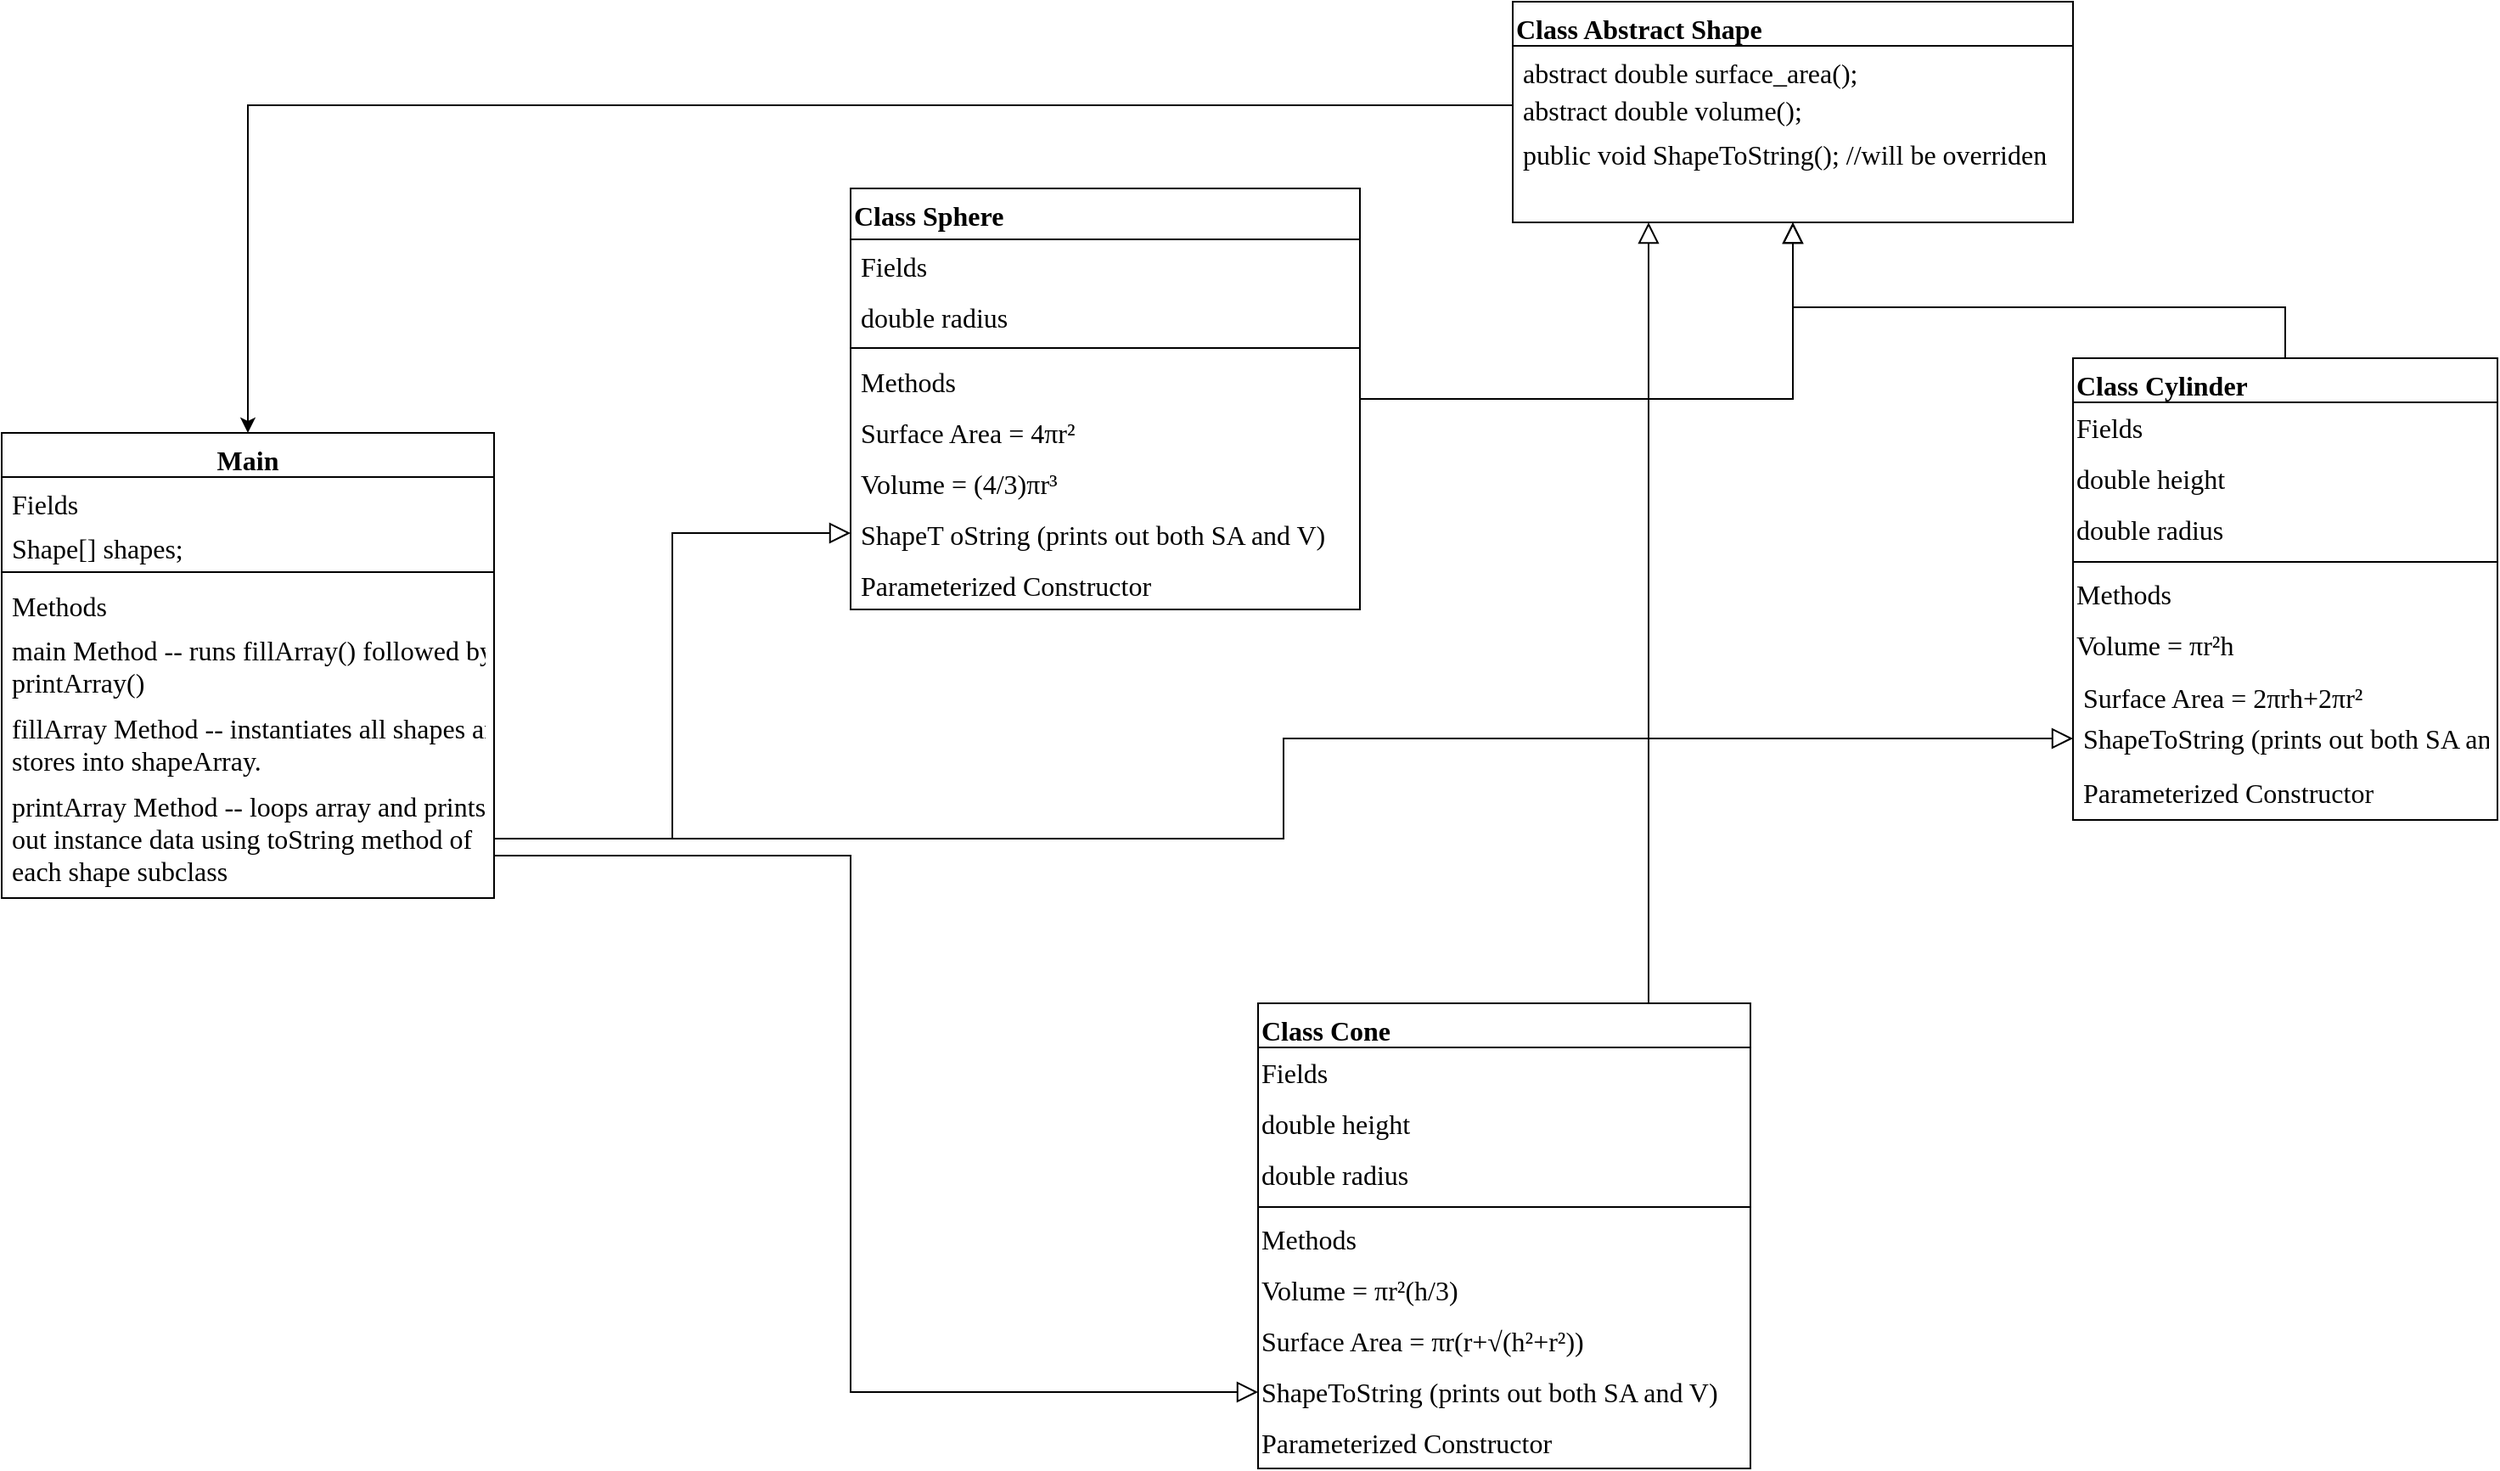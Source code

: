 <mxfile version="20.3.0" type="device"><diagram id="C5RBs43oDa-KdzZeNtuy" name="Page-1"><mxGraphModel dx="2130" dy="898" grid="1" gridSize="10" guides="1" tooltips="1" connect="1" arrows="1" fold="1" page="1" pageScale="1" pageWidth="827" pageHeight="1169" math="0" shadow="0"><root><mxCell id="WIyWlLk6GJQsqaUBKTNV-0"/><mxCell id="WIyWlLk6GJQsqaUBKTNV-1" parent="WIyWlLk6GJQsqaUBKTNV-0"/><mxCell id="zkfFHV4jXpPFQw0GAbJ--0" value="Class Abstract Shape" style="swimlane;fontStyle=1;align=left;verticalAlign=top;childLayout=stackLayout;horizontal=1;startSize=26;horizontalStack=0;resizeParent=1;resizeLast=0;collapsible=1;marginBottom=0;rounded=0;shadow=0;strokeWidth=1;fontFamily=Times New Roman;fontSize=16;" parent="WIyWlLk6GJQsqaUBKTNV-1" vertex="1"><mxGeometry x="120" y="60" width="330" height="130" as="geometry"><mxRectangle x="30" y="50" width="160" height="26" as="alternateBounds"/></mxGeometry></mxCell><mxCell id="zkfFHV4jXpPFQw0GAbJ--1" value="abstract double surface_area();" style="text;align=left;verticalAlign=top;spacingLeft=4;spacingRight=4;overflow=hidden;rotatable=0;points=[[0,0.5],[1,0.5]];portConstraint=eastwest;fontFamily=Times New Roman;fontSize=16;" parent="zkfFHV4jXpPFQw0GAbJ--0" vertex="1"><mxGeometry y="26" width="330" height="22" as="geometry"/></mxCell><mxCell id="zkfFHV4jXpPFQw0GAbJ--2" value="abstract double volume();" style="text;align=left;verticalAlign=top;spacingLeft=4;spacingRight=4;overflow=hidden;rotatable=0;points=[[0,0.5],[1,0.5]];portConstraint=eastwest;rounded=0;shadow=0;html=0;fontFamily=Times New Roman;fontSize=16;" parent="zkfFHV4jXpPFQw0GAbJ--0" vertex="1"><mxGeometry y="48" width="330" height="26" as="geometry"/></mxCell><mxCell id="TdL7iUFp42CipsH5Wr8y-1" value="public void ShapeToString(); //will be overriden" style="text;align=left;verticalAlign=top;spacingLeft=4;spacingRight=4;overflow=hidden;rotatable=0;points=[[0,0.5],[1,0.5]];portConstraint=eastwest;rounded=0;shadow=0;html=0;fontFamily=Times New Roman;fontSize=16;" vertex="1" parent="zkfFHV4jXpPFQw0GAbJ--0"><mxGeometry y="74" width="330" height="26" as="geometry"/></mxCell><mxCell id="zkfFHV4jXpPFQw0GAbJ--6" value="Class Cone" style="swimlane;fontStyle=1;align=left;verticalAlign=top;childLayout=stackLayout;horizontal=1;startSize=26;horizontalStack=0;resizeParent=1;resizeLast=0;collapsible=1;marginBottom=0;rounded=0;shadow=0;strokeWidth=1;fontFamily=Times New Roman;fontSize=16;" parent="WIyWlLk6GJQsqaUBKTNV-1" vertex="1"><mxGeometry x="-30" y="650" width="290" height="274" as="geometry"><mxRectangle x="130" y="380" width="160" height="26" as="alternateBounds"/></mxGeometry></mxCell><mxCell id="VFTQwc6tG4OV-4kIlMC4-46" value="&lt;font style=&quot;font-size: 16px;&quot;&gt;Fields&lt;br style=&quot;font-size: 16px;&quot;&gt;&lt;/font&gt;" style="text;html=1;align=left;verticalAlign=middle;resizable=0;points=[];autosize=1;strokeColor=none;fillColor=none;fontSize=16;fontFamily=Times New Roman;" parent="zkfFHV4jXpPFQw0GAbJ--6" vertex="1"><mxGeometry y="26" width="290" height="30" as="geometry"/></mxCell><mxCell id="VFTQwc6tG4OV-4kIlMC4-3" value="double height" style="text;html=1;align=left;verticalAlign=middle;resizable=0;points=[];autosize=1;strokeColor=none;fillColor=none;fontSize=16;fontFamily=Times New Roman;" parent="zkfFHV4jXpPFQw0GAbJ--6" vertex="1"><mxGeometry y="56" width="290" height="30" as="geometry"/></mxCell><mxCell id="VFTQwc6tG4OV-4kIlMC4-45" value="double radius" style="text;html=1;align=left;verticalAlign=middle;resizable=0;points=[];autosize=1;strokeColor=none;fillColor=none;fontSize=16;fontFamily=Times New Roman;" parent="zkfFHV4jXpPFQw0GAbJ--6" vertex="1"><mxGeometry y="86" width="290" height="30" as="geometry"/></mxCell><mxCell id="VFTQwc6tG4OV-4kIlMC4-48" value="" style="line;strokeWidth=1;fillColor=none;align=left;verticalAlign=middle;spacingTop=-1;spacingLeft=3;spacingRight=3;rotatable=0;labelPosition=right;points=[];portConstraint=eastwest;strokeColor=inherit;fontFamily=Times New Roman;fontSize=16;" parent="zkfFHV4jXpPFQw0GAbJ--6" vertex="1"><mxGeometry y="116" width="290" height="8" as="geometry"/></mxCell><mxCell id="VFTQwc6tG4OV-4kIlMC4-42" value="Methods" style="text;html=1;align=left;verticalAlign=middle;resizable=0;points=[];autosize=1;strokeColor=none;fillColor=none;fontSize=16;fontFamily=Times New Roman;" parent="zkfFHV4jXpPFQw0GAbJ--6" vertex="1"><mxGeometry y="124" width="290" height="30" as="geometry"/></mxCell><mxCell id="VFTQwc6tG4OV-4kIlMC4-43" value="Volume = πr²(h/3)" style="text;html=1;align=left;verticalAlign=middle;resizable=0;points=[];autosize=1;strokeColor=none;fillColor=none;fontSize=16;fontFamily=Times New Roman;" parent="zkfFHV4jXpPFQw0GAbJ--6" vertex="1"><mxGeometry y="154" width="290" height="30" as="geometry"/></mxCell><mxCell id="VFTQwc6tG4OV-4kIlMC4-2" value="&lt;font style=&quot;font-size: 16px;&quot;&gt;Surface Area = πr(r+√(h²+r²))&lt;/font&gt;" style="text;html=1;align=left;verticalAlign=middle;resizable=0;points=[];autosize=1;strokeColor=none;fillColor=none;fontSize=16;fontFamily=Times New Roman;" parent="zkfFHV4jXpPFQw0GAbJ--6" vertex="1"><mxGeometry y="184" width="290" height="30" as="geometry"/></mxCell><mxCell id="VFTQwc6tG4OV-4kIlMC4-60" value="ShapeToString (prints out&amp;nbsp;&lt;span style=&quot;padding: 0px; margin: 0px; font-size: 16px;&quot;&gt;both SA and V&lt;/span&gt;)" style="text;html=1;align=left;verticalAlign=middle;resizable=0;points=[];autosize=1;strokeColor=none;fillColor=none;fontSize=16;fontFamily=Times New Roman;" parent="zkfFHV4jXpPFQw0GAbJ--6" vertex="1"><mxGeometry y="214" width="290" height="30" as="geometry"/></mxCell><mxCell id="VFTQwc6tG4OV-4kIlMC4-65" value="Parameterized Constructor" style="text;html=1;align=left;verticalAlign=middle;resizable=0;points=[];autosize=1;strokeColor=none;fillColor=none;fontSize=16;fontFamily=Times New Roman;" parent="zkfFHV4jXpPFQw0GAbJ--6" vertex="1"><mxGeometry y="244" width="290" height="30" as="geometry"/></mxCell><mxCell id="zkfFHV4jXpPFQw0GAbJ--12" value="" style="endArrow=block;endSize=10;endFill=0;shadow=0;strokeWidth=1;rounded=0;edgeStyle=elbowEdgeStyle;elbow=vertical;fontFamily=Times New Roman;fontSize=16;align=left;" parent="WIyWlLk6GJQsqaUBKTNV-1" source="zkfFHV4jXpPFQw0GAbJ--6" target="zkfFHV4jXpPFQw0GAbJ--0" edge="1"><mxGeometry width="160" relative="1" as="geometry"><mxPoint x="66" y="293" as="sourcePoint"/><mxPoint x="66" y="293" as="targetPoint"/><Array as="points"><mxPoint x="200" y="320"/><mxPoint x="198" y="220"/><mxPoint x="320" y="400"/><mxPoint x="296" y="350"/><mxPoint x="286" y="300"/></Array></mxGeometry></mxCell><mxCell id="zkfFHV4jXpPFQw0GAbJ--13" value="Class Cylinder" style="swimlane;fontStyle=1;align=left;verticalAlign=top;childLayout=stackLayout;horizontal=1;startSize=26;horizontalStack=0;resizeParent=1;resizeLast=0;collapsible=1;marginBottom=0;rounded=0;shadow=0;strokeWidth=1;fontFamily=Times New Roman;fontSize=16;" parent="WIyWlLk6GJQsqaUBKTNV-1" vertex="1"><mxGeometry x="450" y="270" width="250" height="272" as="geometry"><mxRectangle x="340" y="380" width="170" height="26" as="alternateBounds"/></mxGeometry></mxCell><mxCell id="VFTQwc6tG4OV-4kIlMC4-35" value="Fields" style="text;html=1;align=left;verticalAlign=middle;resizable=0;points=[];autosize=1;strokeColor=none;fillColor=none;fontSize=16;fontFamily=Times New Roman;" parent="zkfFHV4jXpPFQw0GAbJ--13" vertex="1"><mxGeometry y="26" width="250" height="30" as="geometry"/></mxCell><mxCell id="VFTQwc6tG4OV-4kIlMC4-36" value="double height" style="text;html=1;align=left;verticalAlign=middle;resizable=0;points=[];autosize=1;strokeColor=none;fillColor=none;fontSize=16;fontFamily=Times New Roman;" parent="zkfFHV4jXpPFQw0GAbJ--13" vertex="1"><mxGeometry y="56" width="250" height="30" as="geometry"/></mxCell><mxCell id="VFTQwc6tG4OV-4kIlMC4-31" value="&lt;span style=&quot;font-size: 16px;&quot;&gt;double radius&lt;/span&gt;" style="text;html=1;align=left;verticalAlign=middle;resizable=0;points=[];autosize=1;strokeColor=none;fillColor=none;fontSize=16;fontFamily=Times New Roman;" parent="zkfFHV4jXpPFQw0GAbJ--13" vertex="1"><mxGeometry y="86" width="250" height="30" as="geometry"/></mxCell><mxCell id="VFTQwc6tG4OV-4kIlMC4-44" value="" style="line;strokeWidth=1;fillColor=none;align=left;verticalAlign=middle;spacingTop=-1;spacingLeft=3;spacingRight=3;rotatable=0;labelPosition=right;points=[];portConstraint=eastwest;strokeColor=inherit;fontFamily=Times New Roman;fontSize=16;" parent="zkfFHV4jXpPFQw0GAbJ--13" vertex="1"><mxGeometry y="116" width="250" height="8" as="geometry"/></mxCell><mxCell id="VFTQwc6tG4OV-4kIlMC4-33" value="Methods" style="text;html=1;align=left;verticalAlign=middle;resizable=0;points=[];autosize=1;strokeColor=none;fillColor=none;fontSize=16;fontFamily=Times New Roman;" parent="zkfFHV4jXpPFQw0GAbJ--13" vertex="1"><mxGeometry y="124" width="250" height="30" as="geometry"/></mxCell><mxCell id="VFTQwc6tG4OV-4kIlMC4-5" value="Volume =&amp;nbsp;&lt;span style=&quot;font-size: 16px;&quot;&gt;πr²h&lt;/span&gt;" style="text;html=1;align=left;verticalAlign=middle;resizable=0;points=[];autosize=1;strokeColor=none;fillColor=none;fontSize=16;fontFamily=Times New Roman;" parent="zkfFHV4jXpPFQw0GAbJ--13" vertex="1"><mxGeometry y="154" width="250" height="30" as="geometry"/></mxCell><mxCell id="zkfFHV4jXpPFQw0GAbJ--14" value="Surface Area = 2πrh+2πr²" style="text;align=left;verticalAlign=top;spacingLeft=4;spacingRight=4;overflow=hidden;rotatable=0;points=[[0,0.5],[1,0.5]];portConstraint=eastwest;fontFamily=Times New Roman;fontSize=16;" parent="zkfFHV4jXpPFQw0GAbJ--13" vertex="1"><mxGeometry y="184" width="250" height="24" as="geometry"/></mxCell><mxCell id="VFTQwc6tG4OV-4kIlMC4-61" value="ShapeToString (prints out both SA and V)" style="text;align=left;verticalAlign=top;spacingLeft=4;spacingRight=4;overflow=hidden;rotatable=0;points=[[0,0.5],[1,0.5]];portConstraint=eastwest;fontFamily=Times New Roman;fontSize=16;" parent="zkfFHV4jXpPFQw0GAbJ--13" vertex="1"><mxGeometry y="208" width="250" height="32" as="geometry"/></mxCell><mxCell id="VFTQwc6tG4OV-4kIlMC4-66" value="Parameterized Constructor" style="text;align=left;verticalAlign=top;spacingLeft=4;spacingRight=4;overflow=hidden;rotatable=0;points=[[0,0.5],[1,0.5]];portConstraint=eastwest;fontFamily=Times New Roman;fontSize=16;" parent="zkfFHV4jXpPFQw0GAbJ--13" vertex="1"><mxGeometry y="240" width="250" height="32" as="geometry"/></mxCell><mxCell id="zkfFHV4jXpPFQw0GAbJ--16" value="" style="endArrow=block;endSize=10;endFill=0;shadow=0;strokeWidth=1;rounded=0;edgeStyle=elbowEdgeStyle;elbow=vertical;fontFamily=Times New Roman;fontSize=16;entryX=0.5;entryY=1;entryDx=0;entryDy=0;align=left;" parent="WIyWlLk6GJQsqaUBKTNV-1" source="zkfFHV4jXpPFQw0GAbJ--13" target="zkfFHV4jXpPFQw0GAbJ--0" edge="1"><mxGeometry width="160" relative="1" as="geometry"><mxPoint x="76" y="463" as="sourcePoint"/><mxPoint x="196" y="280" as="targetPoint"/><Array as="points"><mxPoint x="236" y="240"/></Array></mxGeometry></mxCell><mxCell id="VFTQwc6tG4OV-4kIlMC4-19" style="edgeStyle=orthogonalEdgeStyle;rounded=0;orthogonalLoop=1;jettySize=auto;html=1;fontFamily=Times New Roman;fontSize=16;endArrow=block;endSize=10;endFill=0;shadow=0;strokeWidth=1;entryX=0.5;entryY=1;entryDx=0;entryDy=0;align=left;" parent="WIyWlLk6GJQsqaUBKTNV-1" source="VFTQwc6tG4OV-4kIlMC4-9" target="zkfFHV4jXpPFQw0GAbJ--0" edge="1"><mxGeometry relative="1" as="geometry"><mxPoint x="196" y="180" as="targetPoint"/></mxGeometry></mxCell><mxCell id="VFTQwc6tG4OV-4kIlMC4-9" value="Class Sphere" style="swimlane;fontStyle=1;childLayout=stackLayout;horizontal=1;startSize=30;horizontalStack=0;resizeParent=1;resizeParentMax=0;resizeLast=0;collapsible=1;marginBottom=0;fontFamily=Times New Roman;fontSize=16;align=left;" parent="WIyWlLk6GJQsqaUBKTNV-1" vertex="1"><mxGeometry x="-270" y="170" width="300" height="248" as="geometry"/></mxCell><mxCell id="VFTQwc6tG4OV-4kIlMC4-50" value="Fields" style="text;strokeColor=none;fillColor=none;align=left;verticalAlign=middle;spacingLeft=4;spacingRight=4;overflow=hidden;points=[[0,0.5],[1,0.5]];portConstraint=eastwest;rotatable=0;fontFamily=Times New Roman;fontSize=16;" parent="VFTQwc6tG4OV-4kIlMC4-9" vertex="1"><mxGeometry y="30" width="300" height="30" as="geometry"/></mxCell><mxCell id="VFTQwc6tG4OV-4kIlMC4-52" value="double radius" style="text;strokeColor=none;fillColor=none;align=left;verticalAlign=middle;spacingLeft=4;spacingRight=4;overflow=hidden;points=[[0,0.5],[1,0.5]];portConstraint=eastwest;rotatable=0;fontFamily=Times New Roman;fontSize=16;" parent="VFTQwc6tG4OV-4kIlMC4-9" vertex="1"><mxGeometry y="60" width="300" height="30" as="geometry"/></mxCell><mxCell id="VFTQwc6tG4OV-4kIlMC4-53" value="" style="line;strokeWidth=1;fillColor=none;align=left;verticalAlign=middle;spacingTop=-1;spacingLeft=3;spacingRight=3;rotatable=0;labelPosition=right;points=[];portConstraint=eastwest;strokeColor=inherit;fontFamily=Times New Roman;fontSize=16;" parent="VFTQwc6tG4OV-4kIlMC4-9" vertex="1"><mxGeometry y="90" width="300" height="8" as="geometry"/></mxCell><mxCell id="VFTQwc6tG4OV-4kIlMC4-51" value="Methods" style="text;strokeColor=none;fillColor=none;align=left;verticalAlign=middle;spacingLeft=4;spacingRight=4;overflow=hidden;points=[[0,0.5],[1,0.5]];portConstraint=eastwest;rotatable=0;fontFamily=Times New Roman;fontSize=16;" parent="VFTQwc6tG4OV-4kIlMC4-9" vertex="1"><mxGeometry y="98" width="300" height="30" as="geometry"/></mxCell><mxCell id="VFTQwc6tG4OV-4kIlMC4-10" value="Surface Area = 4πr²" style="text;strokeColor=none;fillColor=none;align=left;verticalAlign=middle;spacingLeft=4;spacingRight=4;overflow=hidden;points=[[0,0.5],[1,0.5]];portConstraint=eastwest;rotatable=0;fontFamily=Times New Roman;fontSize=16;" parent="VFTQwc6tG4OV-4kIlMC4-9" vertex="1"><mxGeometry y="128" width="300" height="30" as="geometry"/></mxCell><mxCell id="VFTQwc6tG4OV-4kIlMC4-12" value="Volume = (4/3)πr³" style="text;strokeColor=none;fillColor=none;align=left;verticalAlign=middle;spacingLeft=4;spacingRight=4;overflow=hidden;points=[[0,0.5],[1,0.5]];portConstraint=eastwest;rotatable=0;fontFamily=Times New Roman;fontSize=16;" parent="VFTQwc6tG4OV-4kIlMC4-9" vertex="1"><mxGeometry y="158" width="300" height="30" as="geometry"/></mxCell><mxCell id="VFTQwc6tG4OV-4kIlMC4-59" value="ShapeT oString (prints out both SA and V)" style="text;strokeColor=none;fillColor=none;align=left;verticalAlign=middle;spacingLeft=4;spacingRight=4;overflow=hidden;points=[[0,0.5],[1,0.5]];portConstraint=eastwest;rotatable=0;fontFamily=Times New Roman;fontSize=16;" parent="VFTQwc6tG4OV-4kIlMC4-9" vertex="1"><mxGeometry y="188" width="300" height="30" as="geometry"/></mxCell><mxCell id="VFTQwc6tG4OV-4kIlMC4-64" value="Parameterized Constructor" style="text;strokeColor=none;fillColor=none;align=left;verticalAlign=middle;spacingLeft=4;spacingRight=4;overflow=hidden;points=[[0,0.5],[1,0.5]];portConstraint=eastwest;rotatable=0;fontFamily=Times New Roman;fontSize=16;" parent="VFTQwc6tG4OV-4kIlMC4-9" vertex="1"><mxGeometry y="218" width="300" height="30" as="geometry"/></mxCell><mxCell id="VFTQwc6tG4OV-4kIlMC4-54" value="Main" style="swimlane;fontStyle=1;align=center;verticalAlign=top;childLayout=stackLayout;horizontal=1;startSize=26;horizontalStack=0;resizeParent=1;resizeParentMax=0;resizeLast=0;collapsible=1;marginBottom=0;fontFamily=Times New Roman;fontSize=16;" parent="WIyWlLk6GJQsqaUBKTNV-1" vertex="1"><mxGeometry x="-770" y="314" width="290" height="274" as="geometry"/></mxCell><mxCell id="VFTQwc6tG4OV-4kIlMC4-55" value="Fields" style="text;strokeColor=none;fillColor=none;align=left;verticalAlign=top;spacingLeft=4;spacingRight=4;overflow=hidden;rotatable=0;points=[[0,0.5],[1,0.5]];portConstraint=eastwest;fontFamily=Times New Roman;fontSize=16;" parent="VFTQwc6tG4OV-4kIlMC4-54" vertex="1"><mxGeometry y="26" width="290" height="26" as="geometry"/></mxCell><mxCell id="VFTQwc6tG4OV-4kIlMC4-67" value="Shape[] shapes;" style="text;strokeColor=none;fillColor=none;align=left;verticalAlign=top;spacingLeft=4;spacingRight=4;overflow=hidden;rotatable=0;points=[[0,0.5],[1,0.5]];portConstraint=eastwest;fontFamily=Times New Roman;fontSize=16;" parent="VFTQwc6tG4OV-4kIlMC4-54" vertex="1"><mxGeometry y="52" width="290" height="26" as="geometry"/></mxCell><mxCell id="VFTQwc6tG4OV-4kIlMC4-72" value="" style="line;strokeWidth=1;fillColor=none;align=left;verticalAlign=middle;spacingTop=-1;spacingLeft=3;spacingRight=3;rotatable=0;labelPosition=right;points=[];portConstraint=eastwest;strokeColor=inherit;fontFamily=Times New Roman;fontSize=16;" parent="VFTQwc6tG4OV-4kIlMC4-54" vertex="1"><mxGeometry y="78" width="290" height="8" as="geometry"/></mxCell><mxCell id="VFTQwc6tG4OV-4kIlMC4-69" value="Methods" style="text;strokeColor=none;fillColor=none;align=left;verticalAlign=top;spacingLeft=4;spacingRight=4;overflow=hidden;rotatable=0;points=[[0,0.5],[1,0.5]];portConstraint=eastwest;fontFamily=Times New Roman;fontSize=16;" parent="VFTQwc6tG4OV-4kIlMC4-54" vertex="1"><mxGeometry y="86" width="290" height="26" as="geometry"/></mxCell><mxCell id="TdL7iUFp42CipsH5Wr8y-0" value="main Method -- runs fillArray() followed by &#10;printArray()" style="text;strokeColor=none;fillColor=none;align=left;verticalAlign=top;spacingLeft=4;spacingRight=4;overflow=hidden;rotatable=0;points=[[0,0.5],[1,0.5]];portConstraint=eastwest;fontFamily=Times New Roman;fontSize=16;" vertex="1" parent="VFTQwc6tG4OV-4kIlMC4-54"><mxGeometry y="112" width="290" height="46" as="geometry"/></mxCell><mxCell id="VFTQwc6tG4OV-4kIlMC4-70" value="fillArray Method -- instantiates all shapes and &#10;stores into shapeArray." style="text;strokeColor=none;fillColor=none;align=left;verticalAlign=top;spacingLeft=4;spacingRight=4;overflow=hidden;rotatable=0;points=[[0,0.5],[1,0.5]];portConstraint=eastwest;fontFamily=Times New Roman;fontSize=16;" parent="VFTQwc6tG4OV-4kIlMC4-54" vertex="1"><mxGeometry y="158" width="290" height="46" as="geometry"/></mxCell><mxCell id="VFTQwc6tG4OV-4kIlMC4-71" value="printArray Method -- loops array and prints&#10;out instance data using toString method of&#10;each shape subclass" style="text;strokeColor=none;fillColor=none;align=left;verticalAlign=top;spacingLeft=4;spacingRight=4;overflow=hidden;rotatable=0;points=[[0,0.5],[1,0.5]];portConstraint=eastwest;fontFamily=Times New Roman;fontSize=16;" parent="VFTQwc6tG4OV-4kIlMC4-54" vertex="1"><mxGeometry y="204" width="290" height="70" as="geometry"/></mxCell><mxCell id="VFTQwc6tG4OV-4kIlMC4-74" style="edgeStyle=orthogonalEdgeStyle;rounded=0;orthogonalLoop=1;jettySize=auto;html=1;exitX=0;exitY=0.5;exitDx=0;exitDy=0;entryX=0.5;entryY=0;entryDx=0;entryDy=0;strokeColor=#000000;fontFamily=Times New Roman;fontSize=16;" parent="WIyWlLk6GJQsqaUBKTNV-1" source="zkfFHV4jXpPFQw0GAbJ--2" target="VFTQwc6tG4OV-4kIlMC4-54" edge="1"><mxGeometry relative="1" as="geometry"/></mxCell><mxCell id="VFTQwc6tG4OV-4kIlMC4-75" style="edgeStyle=orthogonalEdgeStyle;rounded=0;orthogonalLoop=1;jettySize=auto;html=1;exitX=1;exitY=0.5;exitDx=0;exitDy=0;entryX=0;entryY=0.5;entryDx=0;entryDy=0;strokeColor=default;fontFamily=Times New Roman;fontSize=16;endArrow=block;align=left;endSize=10;endFill=0;shadow=0;strokeWidth=1;" parent="WIyWlLk6GJQsqaUBKTNV-1" source="VFTQwc6tG4OV-4kIlMC4-71" target="VFTQwc6tG4OV-4kIlMC4-59" edge="1"><mxGeometry relative="1" as="geometry"/></mxCell><mxCell id="VFTQwc6tG4OV-4kIlMC4-76" style="edgeStyle=orthogonalEdgeStyle;rounded=0;orthogonalLoop=1;jettySize=auto;html=1;exitX=1;exitY=0.5;exitDx=0;exitDy=0;entryX=0;entryY=0.5;entryDx=0;entryDy=0;strokeColor=default;fontFamily=Times New Roman;fontSize=16;endArrow=block;align=left;endSize=10;endFill=0;shadow=0;strokeWidth=1;" parent="WIyWlLk6GJQsqaUBKTNV-1" source="VFTQwc6tG4OV-4kIlMC4-71" target="VFTQwc6tG4OV-4kIlMC4-61" edge="1"><mxGeometry relative="1" as="geometry"/></mxCell><mxCell id="VFTQwc6tG4OV-4kIlMC4-77" style="edgeStyle=orthogonalEdgeStyle;rounded=0;orthogonalLoop=1;jettySize=auto;html=1;exitX=1;exitY=0.5;exitDx=0;exitDy=0;strokeColor=default;fontFamily=Times New Roman;fontSize=16;endArrow=block;align=left;endSize=10;endFill=0;shadow=0;strokeWidth=1;" parent="WIyWlLk6GJQsqaUBKTNV-1" source="VFTQwc6tG4OV-4kIlMC4-71" target="VFTQwc6tG4OV-4kIlMC4-60" edge="1"><mxGeometry relative="1" as="geometry"><Array as="points"><mxPoint x="-270" y="563"/><mxPoint x="-270" y="879"/></Array></mxGeometry></mxCell></root></mxGraphModel></diagram></mxfile>